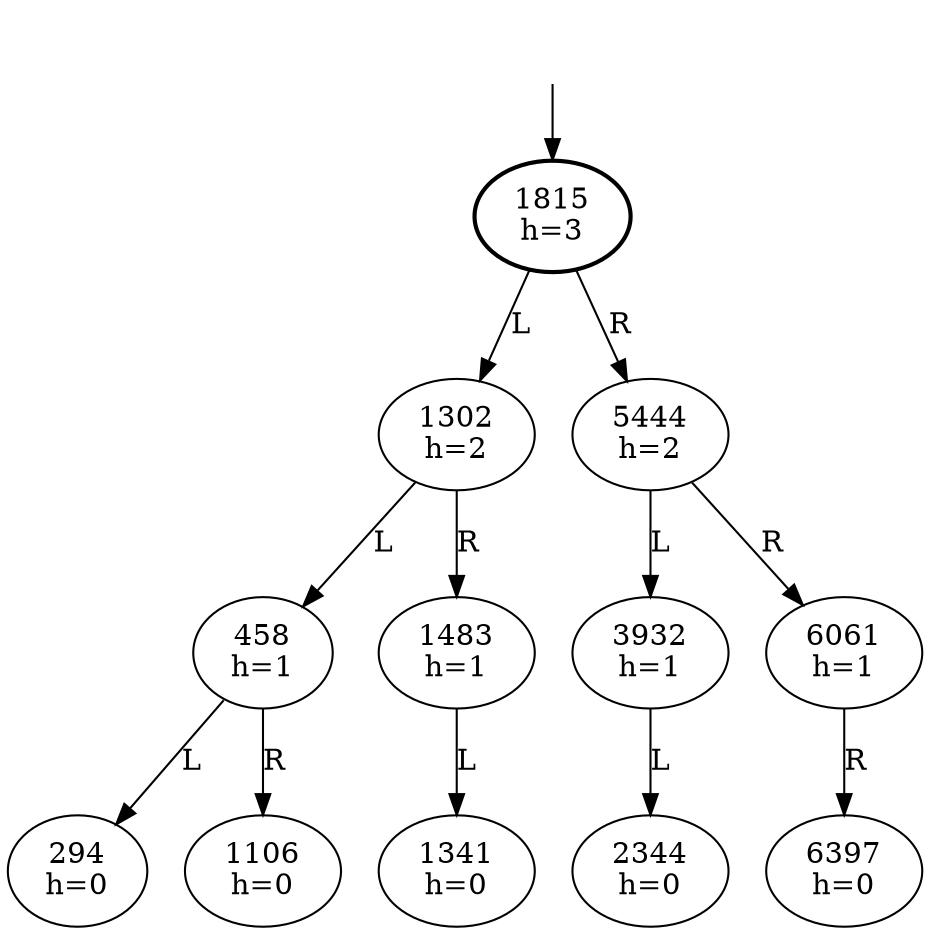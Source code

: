 digraph
 {
	Dummy [style=invis];
	Dummy -> 1815;
	1815 [penwidth=2];

	
      1815 [label="1815\nh=3"];

      1815 -> 1302 [label="L"];
      1302 [label="1302\nh=2"];

      1302 -> 458 [label="L"];
      458 [label="458\nh=1"];

      458 -> 294 [label="L"];
      294 [label="294\nh=0"];

      458 -> 1106 [label="R"];
      1106 [label="1106\nh=0"];

      1302 -> 1483 [label="R"];
      1483 [label="1483\nh=1"];

      1483 -> 1341 [label="L"];
      1341 [label="1341\nh=0"];

      1815 -> 5444 [label="R"];
      5444 [label="5444\nh=2"];

      5444 -> 3932 [label="L"];
      3932 [label="3932\nh=1"];

      3932 -> 2344 [label="L"];
      2344 [label="2344\nh=0"];

      5444 -> 6061 [label="R"];
      6061 [label="6061\nh=1"];

      6061 -> 6397 [label="R"];
      6397 [label="6397\nh=0"];

}